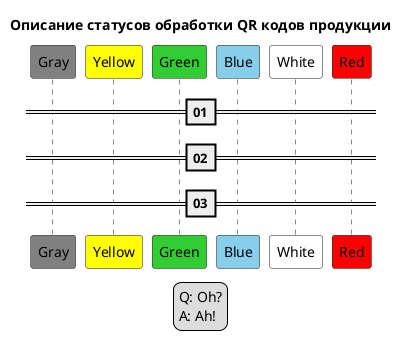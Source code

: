 @startuml sequence colorZone
title Описание статусов обработки QR кодов продукции
legend
	Q: Oh?
	A: Ah!
end legend

participant Gray as Gr #Gray
participant Yellow as Y #Yellow
participant Green as G #LimeGreen
participant Blue as B #SkyBlue
participant White as W #White
participant Red as R #Red


==01==
==02==
==03==
@enduml
